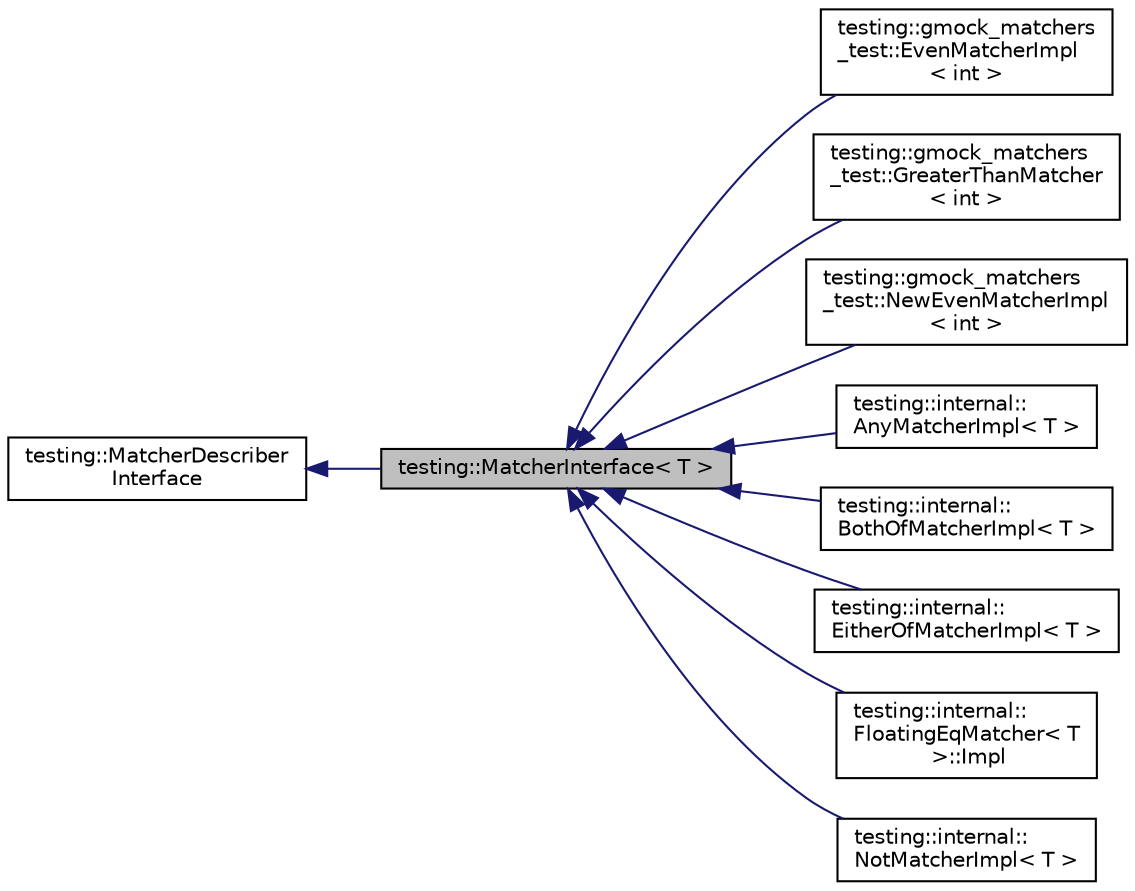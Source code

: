 digraph "testing::MatcherInterface&lt; T &gt;"
{
  edge [fontname="Helvetica",fontsize="10",labelfontname="Helvetica",labelfontsize="10"];
  node [fontname="Helvetica",fontsize="10",shape=record];
  rankdir="LR";
  Node1 [label="testing::MatcherInterface\< T \>",height=0.2,width=0.4,color="black", fillcolor="grey75", style="filled", fontcolor="black"];
  Node2 -> Node1 [dir="back",color="midnightblue",fontsize="10",style="solid",fontname="Helvetica"];
  Node2 [label="testing::MatcherDescriber\lInterface",height=0.2,width=0.4,color="black", fillcolor="white", style="filled",URL="$classtesting_1_1_matcher_describer_interface.html"];
  Node1 -> Node3 [dir="back",color="midnightblue",fontsize="10",style="solid",fontname="Helvetica"];
  Node3 [label="testing::gmock_matchers\l_test::EvenMatcherImpl\l\< int \>",height=0.2,width=0.4,color="black", fillcolor="white", style="filled",URL="$classtesting_1_1gmock__matchers__test_1_1_even_matcher_impl.html"];
  Node1 -> Node4 [dir="back",color="midnightblue",fontsize="10",style="solid",fontname="Helvetica"];
  Node4 [label="testing::gmock_matchers\l_test::GreaterThanMatcher\l\< int \>",height=0.2,width=0.4,color="black", fillcolor="white", style="filled",URL="$classtesting_1_1gmock__matchers__test_1_1_greater_than_matcher.html"];
  Node1 -> Node5 [dir="back",color="midnightblue",fontsize="10",style="solid",fontname="Helvetica"];
  Node5 [label="testing::gmock_matchers\l_test::NewEvenMatcherImpl\l\< int \>",height=0.2,width=0.4,color="black", fillcolor="white", style="filled",URL="$classtesting_1_1gmock__matchers__test_1_1_new_even_matcher_impl.html"];
  Node1 -> Node6 [dir="back",color="midnightblue",fontsize="10",style="solid",fontname="Helvetica"];
  Node6 [label="testing::internal::\lAnyMatcherImpl\< T \>",height=0.2,width=0.4,color="black", fillcolor="white", style="filled",URL="$classtesting_1_1internal_1_1_any_matcher_impl.html"];
  Node1 -> Node7 [dir="back",color="midnightblue",fontsize="10",style="solid",fontname="Helvetica"];
  Node7 [label="testing::internal::\lBothOfMatcherImpl\< T \>",height=0.2,width=0.4,color="black", fillcolor="white", style="filled",URL="$classtesting_1_1internal_1_1_both_of_matcher_impl.html"];
  Node1 -> Node8 [dir="back",color="midnightblue",fontsize="10",style="solid",fontname="Helvetica"];
  Node8 [label="testing::internal::\lEitherOfMatcherImpl\< T \>",height=0.2,width=0.4,color="black", fillcolor="white", style="filled",URL="$classtesting_1_1internal_1_1_either_of_matcher_impl.html"];
  Node1 -> Node9 [dir="back",color="midnightblue",fontsize="10",style="solid",fontname="Helvetica"];
  Node9 [label="testing::internal::\lFloatingEqMatcher\< T\l \>::Impl",height=0.2,width=0.4,color="black", fillcolor="white", style="filled",URL="$classtesting_1_1internal_1_1_floating_eq_matcher_1_1_impl.html"];
  Node1 -> Node10 [dir="back",color="midnightblue",fontsize="10",style="solid",fontname="Helvetica"];
  Node10 [label="testing::internal::\lNotMatcherImpl\< T \>",height=0.2,width=0.4,color="black", fillcolor="white", style="filled",URL="$classtesting_1_1internal_1_1_not_matcher_impl.html"];
}
